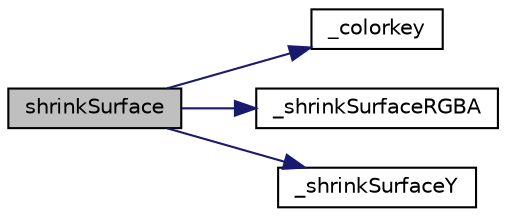 digraph G
{
  bgcolor="transparent";
  edge [fontname="Helvetica",fontsize="10",labelfontname="Helvetica",labelfontsize="10"];
  node [fontname="Helvetica",fontsize="10",shape=record];
  rankdir=LR;
  Node1 [label="shrinkSurface",height=0.2,width=0.4,color="black", fillcolor="grey75", style="filled" fontcolor="black"];
  Node1 -> Node2 [color="midnightblue",fontsize="10",style="solid"];
  Node2 [label="_colorkey",height=0.2,width=0.4,color="black",URL="$a00044.html#afe2a2e4dc6cc462c5fc98a2110b8e1ce",tooltip="Returns colorkey info for a surface."];
  Node1 -> Node3 [color="midnightblue",fontsize="10",style="solid"];
  Node3 [label="_shrinkSurfaceRGBA",height=0.2,width=0.4,color="black",URL="$a00044.html#ac1bde824f44ae9a76930e9782b783512",tooltip="Internal 32 bit integer-factor averaging Shrinker."];
  Node1 -> Node4 [color="midnightblue",fontsize="10",style="solid"];
  Node4 [label="_shrinkSurfaceY",height=0.2,width=0.4,color="black",URL="$a00044.html#aadb38a61ab6727e5fd621b63418399be",tooltip="Internal 8 bit integer-factor averaging shrinker."];
}
